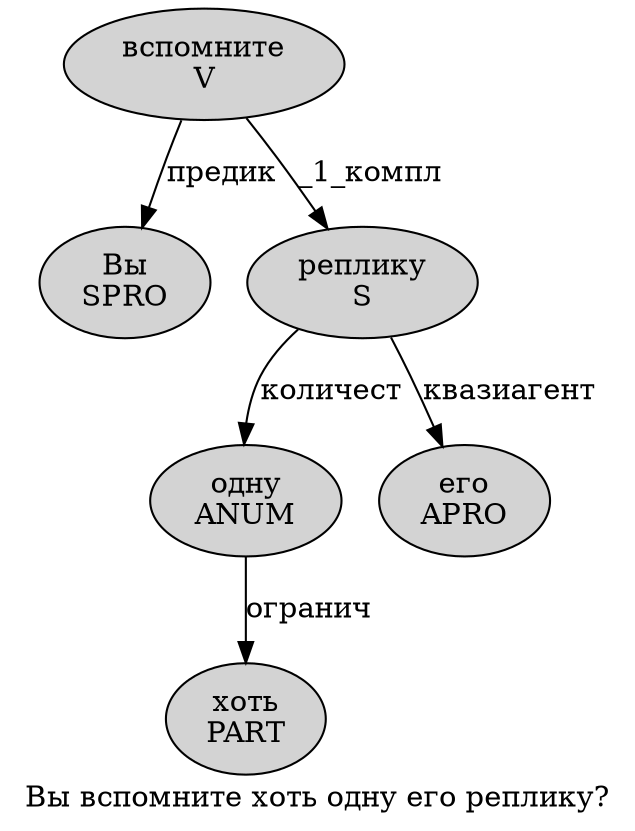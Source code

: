 digraph SENTENCE_4167 {
	graph [label="Вы вспомните хоть одну его реплику?"]
	node [style=filled]
		0 [label="Вы
SPRO" color="" fillcolor=lightgray penwidth=1 shape=ellipse]
		1 [label="вспомните
V" color="" fillcolor=lightgray penwidth=1 shape=ellipse]
		2 [label="хоть
PART" color="" fillcolor=lightgray penwidth=1 shape=ellipse]
		3 [label="одну
ANUM" color="" fillcolor=lightgray penwidth=1 shape=ellipse]
		4 [label="его
APRO" color="" fillcolor=lightgray penwidth=1 shape=ellipse]
		5 [label="реплику
S" color="" fillcolor=lightgray penwidth=1 shape=ellipse]
			1 -> 0 [label="предик"]
			1 -> 5 [label="_1_компл"]
			3 -> 2 [label="огранич"]
			5 -> 3 [label="количест"]
			5 -> 4 [label="квазиагент"]
}